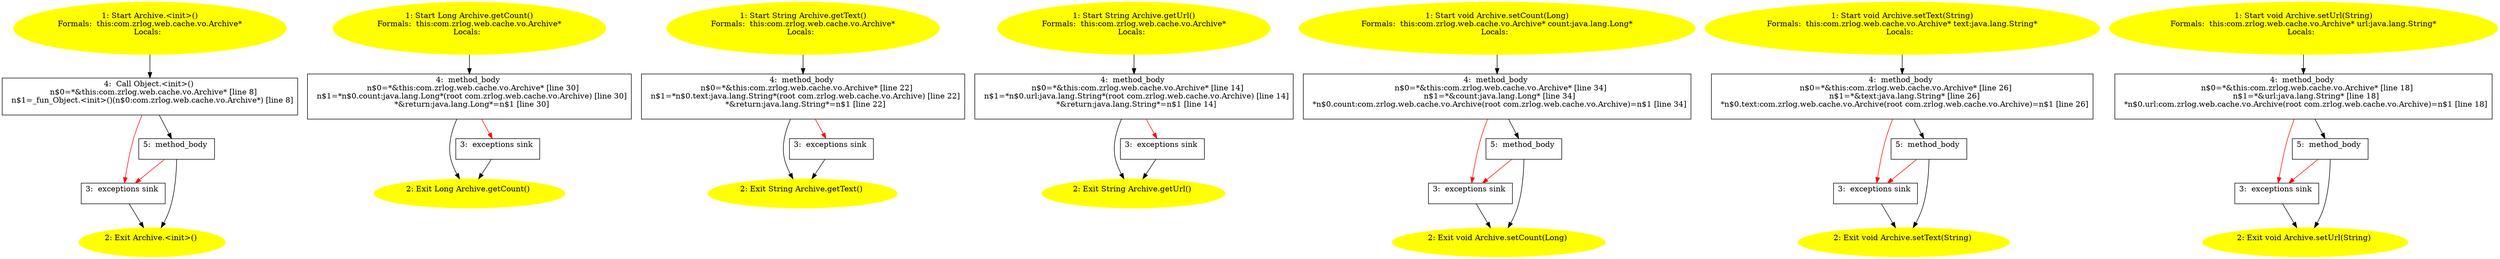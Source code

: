 /* @generated */
digraph cfg {
"com.zrlog.web.cache.vo.Archive.<init>().638a63f860e6e562c4cf4b4f9471cd10_1" [label="1: Start Archive.<init>()\nFormals:  this:com.zrlog.web.cache.vo.Archive*\nLocals:  \n  " color=yellow style=filled]
	

	 "com.zrlog.web.cache.vo.Archive.<init>().638a63f860e6e562c4cf4b4f9471cd10_1" -> "com.zrlog.web.cache.vo.Archive.<init>().638a63f860e6e562c4cf4b4f9471cd10_4" ;
"com.zrlog.web.cache.vo.Archive.<init>().638a63f860e6e562c4cf4b4f9471cd10_2" [label="2: Exit Archive.<init>() \n  " color=yellow style=filled]
	

"com.zrlog.web.cache.vo.Archive.<init>().638a63f860e6e562c4cf4b4f9471cd10_3" [label="3:  exceptions sink \n  " shape="box"]
	

	 "com.zrlog.web.cache.vo.Archive.<init>().638a63f860e6e562c4cf4b4f9471cd10_3" -> "com.zrlog.web.cache.vo.Archive.<init>().638a63f860e6e562c4cf4b4f9471cd10_2" ;
"com.zrlog.web.cache.vo.Archive.<init>().638a63f860e6e562c4cf4b4f9471cd10_4" [label="4:  Call Object.<init>() \n   n$0=*&this:com.zrlog.web.cache.vo.Archive* [line 8]\n  n$1=_fun_Object.<init>()(n$0:com.zrlog.web.cache.vo.Archive*) [line 8]\n " shape="box"]
	

	 "com.zrlog.web.cache.vo.Archive.<init>().638a63f860e6e562c4cf4b4f9471cd10_4" -> "com.zrlog.web.cache.vo.Archive.<init>().638a63f860e6e562c4cf4b4f9471cd10_5" ;
	 "com.zrlog.web.cache.vo.Archive.<init>().638a63f860e6e562c4cf4b4f9471cd10_4" -> "com.zrlog.web.cache.vo.Archive.<init>().638a63f860e6e562c4cf4b4f9471cd10_3" [color="red" ];
"com.zrlog.web.cache.vo.Archive.<init>().638a63f860e6e562c4cf4b4f9471cd10_5" [label="5:  method_body \n  " shape="box"]
	

	 "com.zrlog.web.cache.vo.Archive.<init>().638a63f860e6e562c4cf4b4f9471cd10_5" -> "com.zrlog.web.cache.vo.Archive.<init>().638a63f860e6e562c4cf4b4f9471cd10_2" ;
	 "com.zrlog.web.cache.vo.Archive.<init>().638a63f860e6e562c4cf4b4f9471cd10_5" -> "com.zrlog.web.cache.vo.Archive.<init>().638a63f860e6e562c4cf4b4f9471cd10_3" [color="red" ];
"com.zrlog.web.cache.vo.Archive.getCount():java.lang.Long.27fd288a34943a3b30ded3c1f5b63f1d_1" [label="1: Start Long Archive.getCount()\nFormals:  this:com.zrlog.web.cache.vo.Archive*\nLocals:  \n  " color=yellow style=filled]
	

	 "com.zrlog.web.cache.vo.Archive.getCount():java.lang.Long.27fd288a34943a3b30ded3c1f5b63f1d_1" -> "com.zrlog.web.cache.vo.Archive.getCount():java.lang.Long.27fd288a34943a3b30ded3c1f5b63f1d_4" ;
"com.zrlog.web.cache.vo.Archive.getCount():java.lang.Long.27fd288a34943a3b30ded3c1f5b63f1d_2" [label="2: Exit Long Archive.getCount() \n  " color=yellow style=filled]
	

"com.zrlog.web.cache.vo.Archive.getCount():java.lang.Long.27fd288a34943a3b30ded3c1f5b63f1d_3" [label="3:  exceptions sink \n  " shape="box"]
	

	 "com.zrlog.web.cache.vo.Archive.getCount():java.lang.Long.27fd288a34943a3b30ded3c1f5b63f1d_3" -> "com.zrlog.web.cache.vo.Archive.getCount():java.lang.Long.27fd288a34943a3b30ded3c1f5b63f1d_2" ;
"com.zrlog.web.cache.vo.Archive.getCount():java.lang.Long.27fd288a34943a3b30ded3c1f5b63f1d_4" [label="4:  method_body \n   n$0=*&this:com.zrlog.web.cache.vo.Archive* [line 30]\n  n$1=*n$0.count:java.lang.Long*(root com.zrlog.web.cache.vo.Archive) [line 30]\n  *&return:java.lang.Long*=n$1 [line 30]\n " shape="box"]
	

	 "com.zrlog.web.cache.vo.Archive.getCount():java.lang.Long.27fd288a34943a3b30ded3c1f5b63f1d_4" -> "com.zrlog.web.cache.vo.Archive.getCount():java.lang.Long.27fd288a34943a3b30ded3c1f5b63f1d_2" ;
	 "com.zrlog.web.cache.vo.Archive.getCount():java.lang.Long.27fd288a34943a3b30ded3c1f5b63f1d_4" -> "com.zrlog.web.cache.vo.Archive.getCount():java.lang.Long.27fd288a34943a3b30ded3c1f5b63f1d_3" [color="red" ];
"com.zrlog.web.cache.vo.Archive.getText():java.lang.String.dc9ae8958756a48289c26a9d08511d0f_1" [label="1: Start String Archive.getText()\nFormals:  this:com.zrlog.web.cache.vo.Archive*\nLocals:  \n  " color=yellow style=filled]
	

	 "com.zrlog.web.cache.vo.Archive.getText():java.lang.String.dc9ae8958756a48289c26a9d08511d0f_1" -> "com.zrlog.web.cache.vo.Archive.getText():java.lang.String.dc9ae8958756a48289c26a9d08511d0f_4" ;
"com.zrlog.web.cache.vo.Archive.getText():java.lang.String.dc9ae8958756a48289c26a9d08511d0f_2" [label="2: Exit String Archive.getText() \n  " color=yellow style=filled]
	

"com.zrlog.web.cache.vo.Archive.getText():java.lang.String.dc9ae8958756a48289c26a9d08511d0f_3" [label="3:  exceptions sink \n  " shape="box"]
	

	 "com.zrlog.web.cache.vo.Archive.getText():java.lang.String.dc9ae8958756a48289c26a9d08511d0f_3" -> "com.zrlog.web.cache.vo.Archive.getText():java.lang.String.dc9ae8958756a48289c26a9d08511d0f_2" ;
"com.zrlog.web.cache.vo.Archive.getText():java.lang.String.dc9ae8958756a48289c26a9d08511d0f_4" [label="4:  method_body \n   n$0=*&this:com.zrlog.web.cache.vo.Archive* [line 22]\n  n$1=*n$0.text:java.lang.String*(root com.zrlog.web.cache.vo.Archive) [line 22]\n  *&return:java.lang.String*=n$1 [line 22]\n " shape="box"]
	

	 "com.zrlog.web.cache.vo.Archive.getText():java.lang.String.dc9ae8958756a48289c26a9d08511d0f_4" -> "com.zrlog.web.cache.vo.Archive.getText():java.lang.String.dc9ae8958756a48289c26a9d08511d0f_2" ;
	 "com.zrlog.web.cache.vo.Archive.getText():java.lang.String.dc9ae8958756a48289c26a9d08511d0f_4" -> "com.zrlog.web.cache.vo.Archive.getText():java.lang.String.dc9ae8958756a48289c26a9d08511d0f_3" [color="red" ];
"com.zrlog.web.cache.vo.Archive.getUrl():java.lang.String.22c2639ac93cb66396a01c392c62a9d0_1" [label="1: Start String Archive.getUrl()\nFormals:  this:com.zrlog.web.cache.vo.Archive*\nLocals:  \n  " color=yellow style=filled]
	

	 "com.zrlog.web.cache.vo.Archive.getUrl():java.lang.String.22c2639ac93cb66396a01c392c62a9d0_1" -> "com.zrlog.web.cache.vo.Archive.getUrl():java.lang.String.22c2639ac93cb66396a01c392c62a9d0_4" ;
"com.zrlog.web.cache.vo.Archive.getUrl():java.lang.String.22c2639ac93cb66396a01c392c62a9d0_2" [label="2: Exit String Archive.getUrl() \n  " color=yellow style=filled]
	

"com.zrlog.web.cache.vo.Archive.getUrl():java.lang.String.22c2639ac93cb66396a01c392c62a9d0_3" [label="3:  exceptions sink \n  " shape="box"]
	

	 "com.zrlog.web.cache.vo.Archive.getUrl():java.lang.String.22c2639ac93cb66396a01c392c62a9d0_3" -> "com.zrlog.web.cache.vo.Archive.getUrl():java.lang.String.22c2639ac93cb66396a01c392c62a9d0_2" ;
"com.zrlog.web.cache.vo.Archive.getUrl():java.lang.String.22c2639ac93cb66396a01c392c62a9d0_4" [label="4:  method_body \n   n$0=*&this:com.zrlog.web.cache.vo.Archive* [line 14]\n  n$1=*n$0.url:java.lang.String*(root com.zrlog.web.cache.vo.Archive) [line 14]\n  *&return:java.lang.String*=n$1 [line 14]\n " shape="box"]
	

	 "com.zrlog.web.cache.vo.Archive.getUrl():java.lang.String.22c2639ac93cb66396a01c392c62a9d0_4" -> "com.zrlog.web.cache.vo.Archive.getUrl():java.lang.String.22c2639ac93cb66396a01c392c62a9d0_2" ;
	 "com.zrlog.web.cache.vo.Archive.getUrl():java.lang.String.22c2639ac93cb66396a01c392c62a9d0_4" -> "com.zrlog.web.cache.vo.Archive.getUrl():java.lang.String.22c2639ac93cb66396a01c392c62a9d0_3" [color="red" ];
"com.zrlog.web.cache.vo.Archive.setCount(java.lang.Long):void.a2a0dd3365e59e5fd9c1b123939c3076_1" [label="1: Start void Archive.setCount(Long)\nFormals:  this:com.zrlog.web.cache.vo.Archive* count:java.lang.Long*\nLocals:  \n  " color=yellow style=filled]
	

	 "com.zrlog.web.cache.vo.Archive.setCount(java.lang.Long):void.a2a0dd3365e59e5fd9c1b123939c3076_1" -> "com.zrlog.web.cache.vo.Archive.setCount(java.lang.Long):void.a2a0dd3365e59e5fd9c1b123939c3076_4" ;
"com.zrlog.web.cache.vo.Archive.setCount(java.lang.Long):void.a2a0dd3365e59e5fd9c1b123939c3076_2" [label="2: Exit void Archive.setCount(Long) \n  " color=yellow style=filled]
	

"com.zrlog.web.cache.vo.Archive.setCount(java.lang.Long):void.a2a0dd3365e59e5fd9c1b123939c3076_3" [label="3:  exceptions sink \n  " shape="box"]
	

	 "com.zrlog.web.cache.vo.Archive.setCount(java.lang.Long):void.a2a0dd3365e59e5fd9c1b123939c3076_3" -> "com.zrlog.web.cache.vo.Archive.setCount(java.lang.Long):void.a2a0dd3365e59e5fd9c1b123939c3076_2" ;
"com.zrlog.web.cache.vo.Archive.setCount(java.lang.Long):void.a2a0dd3365e59e5fd9c1b123939c3076_4" [label="4:  method_body \n   n$0=*&this:com.zrlog.web.cache.vo.Archive* [line 34]\n  n$1=*&count:java.lang.Long* [line 34]\n  *n$0.count:com.zrlog.web.cache.vo.Archive(root com.zrlog.web.cache.vo.Archive)=n$1 [line 34]\n " shape="box"]
	

	 "com.zrlog.web.cache.vo.Archive.setCount(java.lang.Long):void.a2a0dd3365e59e5fd9c1b123939c3076_4" -> "com.zrlog.web.cache.vo.Archive.setCount(java.lang.Long):void.a2a0dd3365e59e5fd9c1b123939c3076_5" ;
	 "com.zrlog.web.cache.vo.Archive.setCount(java.lang.Long):void.a2a0dd3365e59e5fd9c1b123939c3076_4" -> "com.zrlog.web.cache.vo.Archive.setCount(java.lang.Long):void.a2a0dd3365e59e5fd9c1b123939c3076_3" [color="red" ];
"com.zrlog.web.cache.vo.Archive.setCount(java.lang.Long):void.a2a0dd3365e59e5fd9c1b123939c3076_5" [label="5:  method_body \n  " shape="box"]
	

	 "com.zrlog.web.cache.vo.Archive.setCount(java.lang.Long):void.a2a0dd3365e59e5fd9c1b123939c3076_5" -> "com.zrlog.web.cache.vo.Archive.setCount(java.lang.Long):void.a2a0dd3365e59e5fd9c1b123939c3076_2" ;
	 "com.zrlog.web.cache.vo.Archive.setCount(java.lang.Long):void.a2a0dd3365e59e5fd9c1b123939c3076_5" -> "com.zrlog.web.cache.vo.Archive.setCount(java.lang.Long):void.a2a0dd3365e59e5fd9c1b123939c3076_3" [color="red" ];
"com.zrlog.web.cache.vo.Archive.setText(java.lang.String):void.ff82cd6a82cfa7fcef14847bd7f48718_1" [label="1: Start void Archive.setText(String)\nFormals:  this:com.zrlog.web.cache.vo.Archive* text:java.lang.String*\nLocals:  \n  " color=yellow style=filled]
	

	 "com.zrlog.web.cache.vo.Archive.setText(java.lang.String):void.ff82cd6a82cfa7fcef14847bd7f48718_1" -> "com.zrlog.web.cache.vo.Archive.setText(java.lang.String):void.ff82cd6a82cfa7fcef14847bd7f48718_4" ;
"com.zrlog.web.cache.vo.Archive.setText(java.lang.String):void.ff82cd6a82cfa7fcef14847bd7f48718_2" [label="2: Exit void Archive.setText(String) \n  " color=yellow style=filled]
	

"com.zrlog.web.cache.vo.Archive.setText(java.lang.String):void.ff82cd6a82cfa7fcef14847bd7f48718_3" [label="3:  exceptions sink \n  " shape="box"]
	

	 "com.zrlog.web.cache.vo.Archive.setText(java.lang.String):void.ff82cd6a82cfa7fcef14847bd7f48718_3" -> "com.zrlog.web.cache.vo.Archive.setText(java.lang.String):void.ff82cd6a82cfa7fcef14847bd7f48718_2" ;
"com.zrlog.web.cache.vo.Archive.setText(java.lang.String):void.ff82cd6a82cfa7fcef14847bd7f48718_4" [label="4:  method_body \n   n$0=*&this:com.zrlog.web.cache.vo.Archive* [line 26]\n  n$1=*&text:java.lang.String* [line 26]\n  *n$0.text:com.zrlog.web.cache.vo.Archive(root com.zrlog.web.cache.vo.Archive)=n$1 [line 26]\n " shape="box"]
	

	 "com.zrlog.web.cache.vo.Archive.setText(java.lang.String):void.ff82cd6a82cfa7fcef14847bd7f48718_4" -> "com.zrlog.web.cache.vo.Archive.setText(java.lang.String):void.ff82cd6a82cfa7fcef14847bd7f48718_5" ;
	 "com.zrlog.web.cache.vo.Archive.setText(java.lang.String):void.ff82cd6a82cfa7fcef14847bd7f48718_4" -> "com.zrlog.web.cache.vo.Archive.setText(java.lang.String):void.ff82cd6a82cfa7fcef14847bd7f48718_3" [color="red" ];
"com.zrlog.web.cache.vo.Archive.setText(java.lang.String):void.ff82cd6a82cfa7fcef14847bd7f48718_5" [label="5:  method_body \n  " shape="box"]
	

	 "com.zrlog.web.cache.vo.Archive.setText(java.lang.String):void.ff82cd6a82cfa7fcef14847bd7f48718_5" -> "com.zrlog.web.cache.vo.Archive.setText(java.lang.String):void.ff82cd6a82cfa7fcef14847bd7f48718_2" ;
	 "com.zrlog.web.cache.vo.Archive.setText(java.lang.String):void.ff82cd6a82cfa7fcef14847bd7f48718_5" -> "com.zrlog.web.cache.vo.Archive.setText(java.lang.String):void.ff82cd6a82cfa7fcef14847bd7f48718_3" [color="red" ];
"com.zrlog.web.cache.vo.Archive.setUrl(java.lang.String):void.e5c14e7e4327880e4cbd4c39e791c5b0_1" [label="1: Start void Archive.setUrl(String)\nFormals:  this:com.zrlog.web.cache.vo.Archive* url:java.lang.String*\nLocals:  \n  " color=yellow style=filled]
	

	 "com.zrlog.web.cache.vo.Archive.setUrl(java.lang.String):void.e5c14e7e4327880e4cbd4c39e791c5b0_1" -> "com.zrlog.web.cache.vo.Archive.setUrl(java.lang.String):void.e5c14e7e4327880e4cbd4c39e791c5b0_4" ;
"com.zrlog.web.cache.vo.Archive.setUrl(java.lang.String):void.e5c14e7e4327880e4cbd4c39e791c5b0_2" [label="2: Exit void Archive.setUrl(String) \n  " color=yellow style=filled]
	

"com.zrlog.web.cache.vo.Archive.setUrl(java.lang.String):void.e5c14e7e4327880e4cbd4c39e791c5b0_3" [label="3:  exceptions sink \n  " shape="box"]
	

	 "com.zrlog.web.cache.vo.Archive.setUrl(java.lang.String):void.e5c14e7e4327880e4cbd4c39e791c5b0_3" -> "com.zrlog.web.cache.vo.Archive.setUrl(java.lang.String):void.e5c14e7e4327880e4cbd4c39e791c5b0_2" ;
"com.zrlog.web.cache.vo.Archive.setUrl(java.lang.String):void.e5c14e7e4327880e4cbd4c39e791c5b0_4" [label="4:  method_body \n   n$0=*&this:com.zrlog.web.cache.vo.Archive* [line 18]\n  n$1=*&url:java.lang.String* [line 18]\n  *n$0.url:com.zrlog.web.cache.vo.Archive(root com.zrlog.web.cache.vo.Archive)=n$1 [line 18]\n " shape="box"]
	

	 "com.zrlog.web.cache.vo.Archive.setUrl(java.lang.String):void.e5c14e7e4327880e4cbd4c39e791c5b0_4" -> "com.zrlog.web.cache.vo.Archive.setUrl(java.lang.String):void.e5c14e7e4327880e4cbd4c39e791c5b0_5" ;
	 "com.zrlog.web.cache.vo.Archive.setUrl(java.lang.String):void.e5c14e7e4327880e4cbd4c39e791c5b0_4" -> "com.zrlog.web.cache.vo.Archive.setUrl(java.lang.String):void.e5c14e7e4327880e4cbd4c39e791c5b0_3" [color="red" ];
"com.zrlog.web.cache.vo.Archive.setUrl(java.lang.String):void.e5c14e7e4327880e4cbd4c39e791c5b0_5" [label="5:  method_body \n  " shape="box"]
	

	 "com.zrlog.web.cache.vo.Archive.setUrl(java.lang.String):void.e5c14e7e4327880e4cbd4c39e791c5b0_5" -> "com.zrlog.web.cache.vo.Archive.setUrl(java.lang.String):void.e5c14e7e4327880e4cbd4c39e791c5b0_2" ;
	 "com.zrlog.web.cache.vo.Archive.setUrl(java.lang.String):void.e5c14e7e4327880e4cbd4c39e791c5b0_5" -> "com.zrlog.web.cache.vo.Archive.setUrl(java.lang.String):void.e5c14e7e4327880e4cbd4c39e791c5b0_3" [color="red" ];
}
